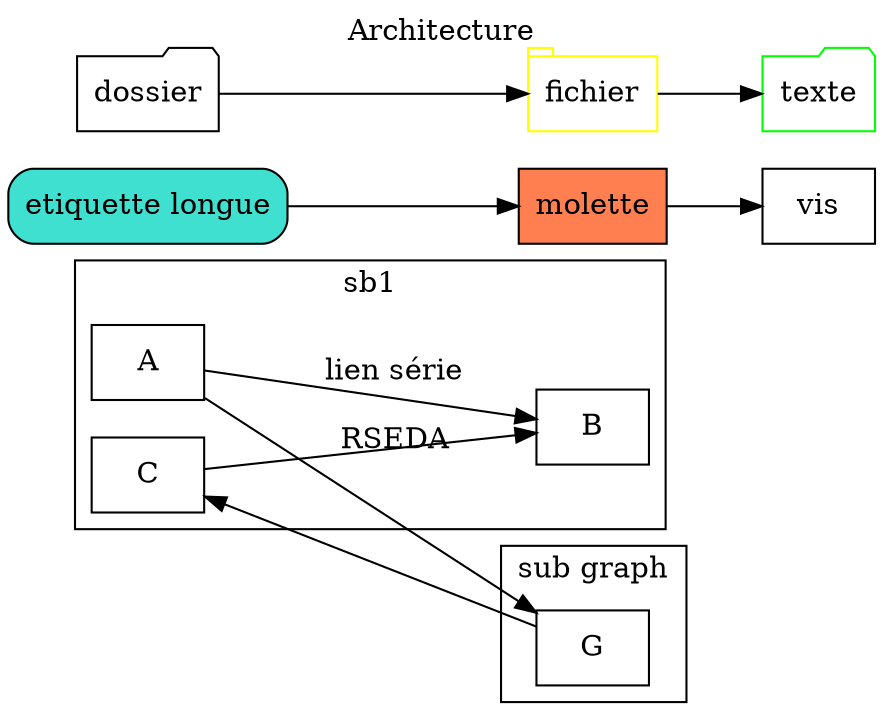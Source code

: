digraph{
    label = "Architecture"
    labelloc="t"
    rankdir="LR"
    
    splines="line";



        node [shape=box, height=0.5]
    subgraph cluster_0 {
        label="sb1";
        A -> B [label="lien série"];
        C -> B [label = "RSEDA" ];


    }

    subgraph cluster_1 {
        label= "sub graph"
        // edge[dir = back]
        // B -> D [color = red]
        // node[color=blue]
        // B -> X
        A -> G -> C
    }

    autres[label="etiquette longue", fillcolor="turquoise", style="rounded,filled"]
    molette[fillcolor="coral", style="filled"]
    autres -> molette -> vis

    node [shape=folder, height=0.5]
    fichier[color=yellow, shape=tab]
    dossier -> fichier node[color=green]
    fichier -> texte

}